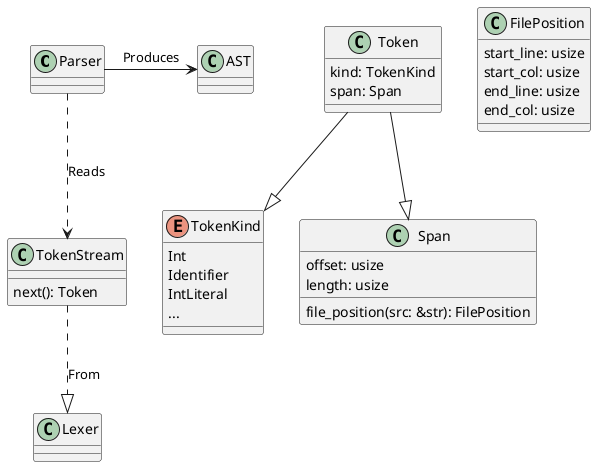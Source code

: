 @startuml

class Parser { }

Parser -> AST : Produces

class Lexer { }

class TokenStream {
    next(): Token
}

TokenStream ..|> Lexer: From

Parser ..> TokenStream: Reads

class Token {
    kind: TokenKind
    span: Span
}

Token --|> TokenKind
Token --|> Span

enum TokenKind {
    Int
    Identifier
    IntLiteral
    ...
}

class Span {
    offset: usize
    length: usize

    file_position(src: &str): FilePosition
}

class FilePosition {
    start_line: usize
    start_col: usize
    end_line: usize
    end_col: usize
}

@enduml
